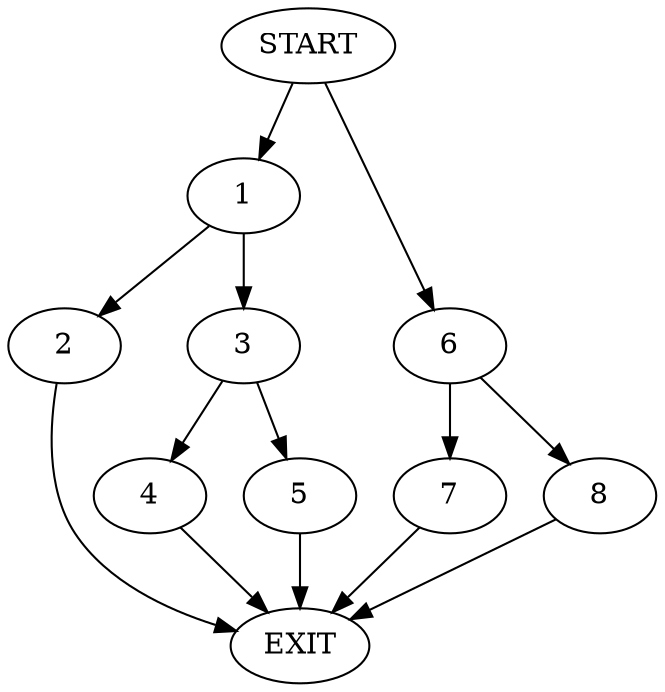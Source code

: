 digraph {
0 [label="START"]
9 [label="EXIT"]
0 -> 1
1 -> 2
1 -> 3
2 -> 9
3 -> 4
3 -> 5
5 -> 9
4 -> 9
0 -> 6
6 -> 7
6 -> 8
7 -> 9
8 -> 9
}
